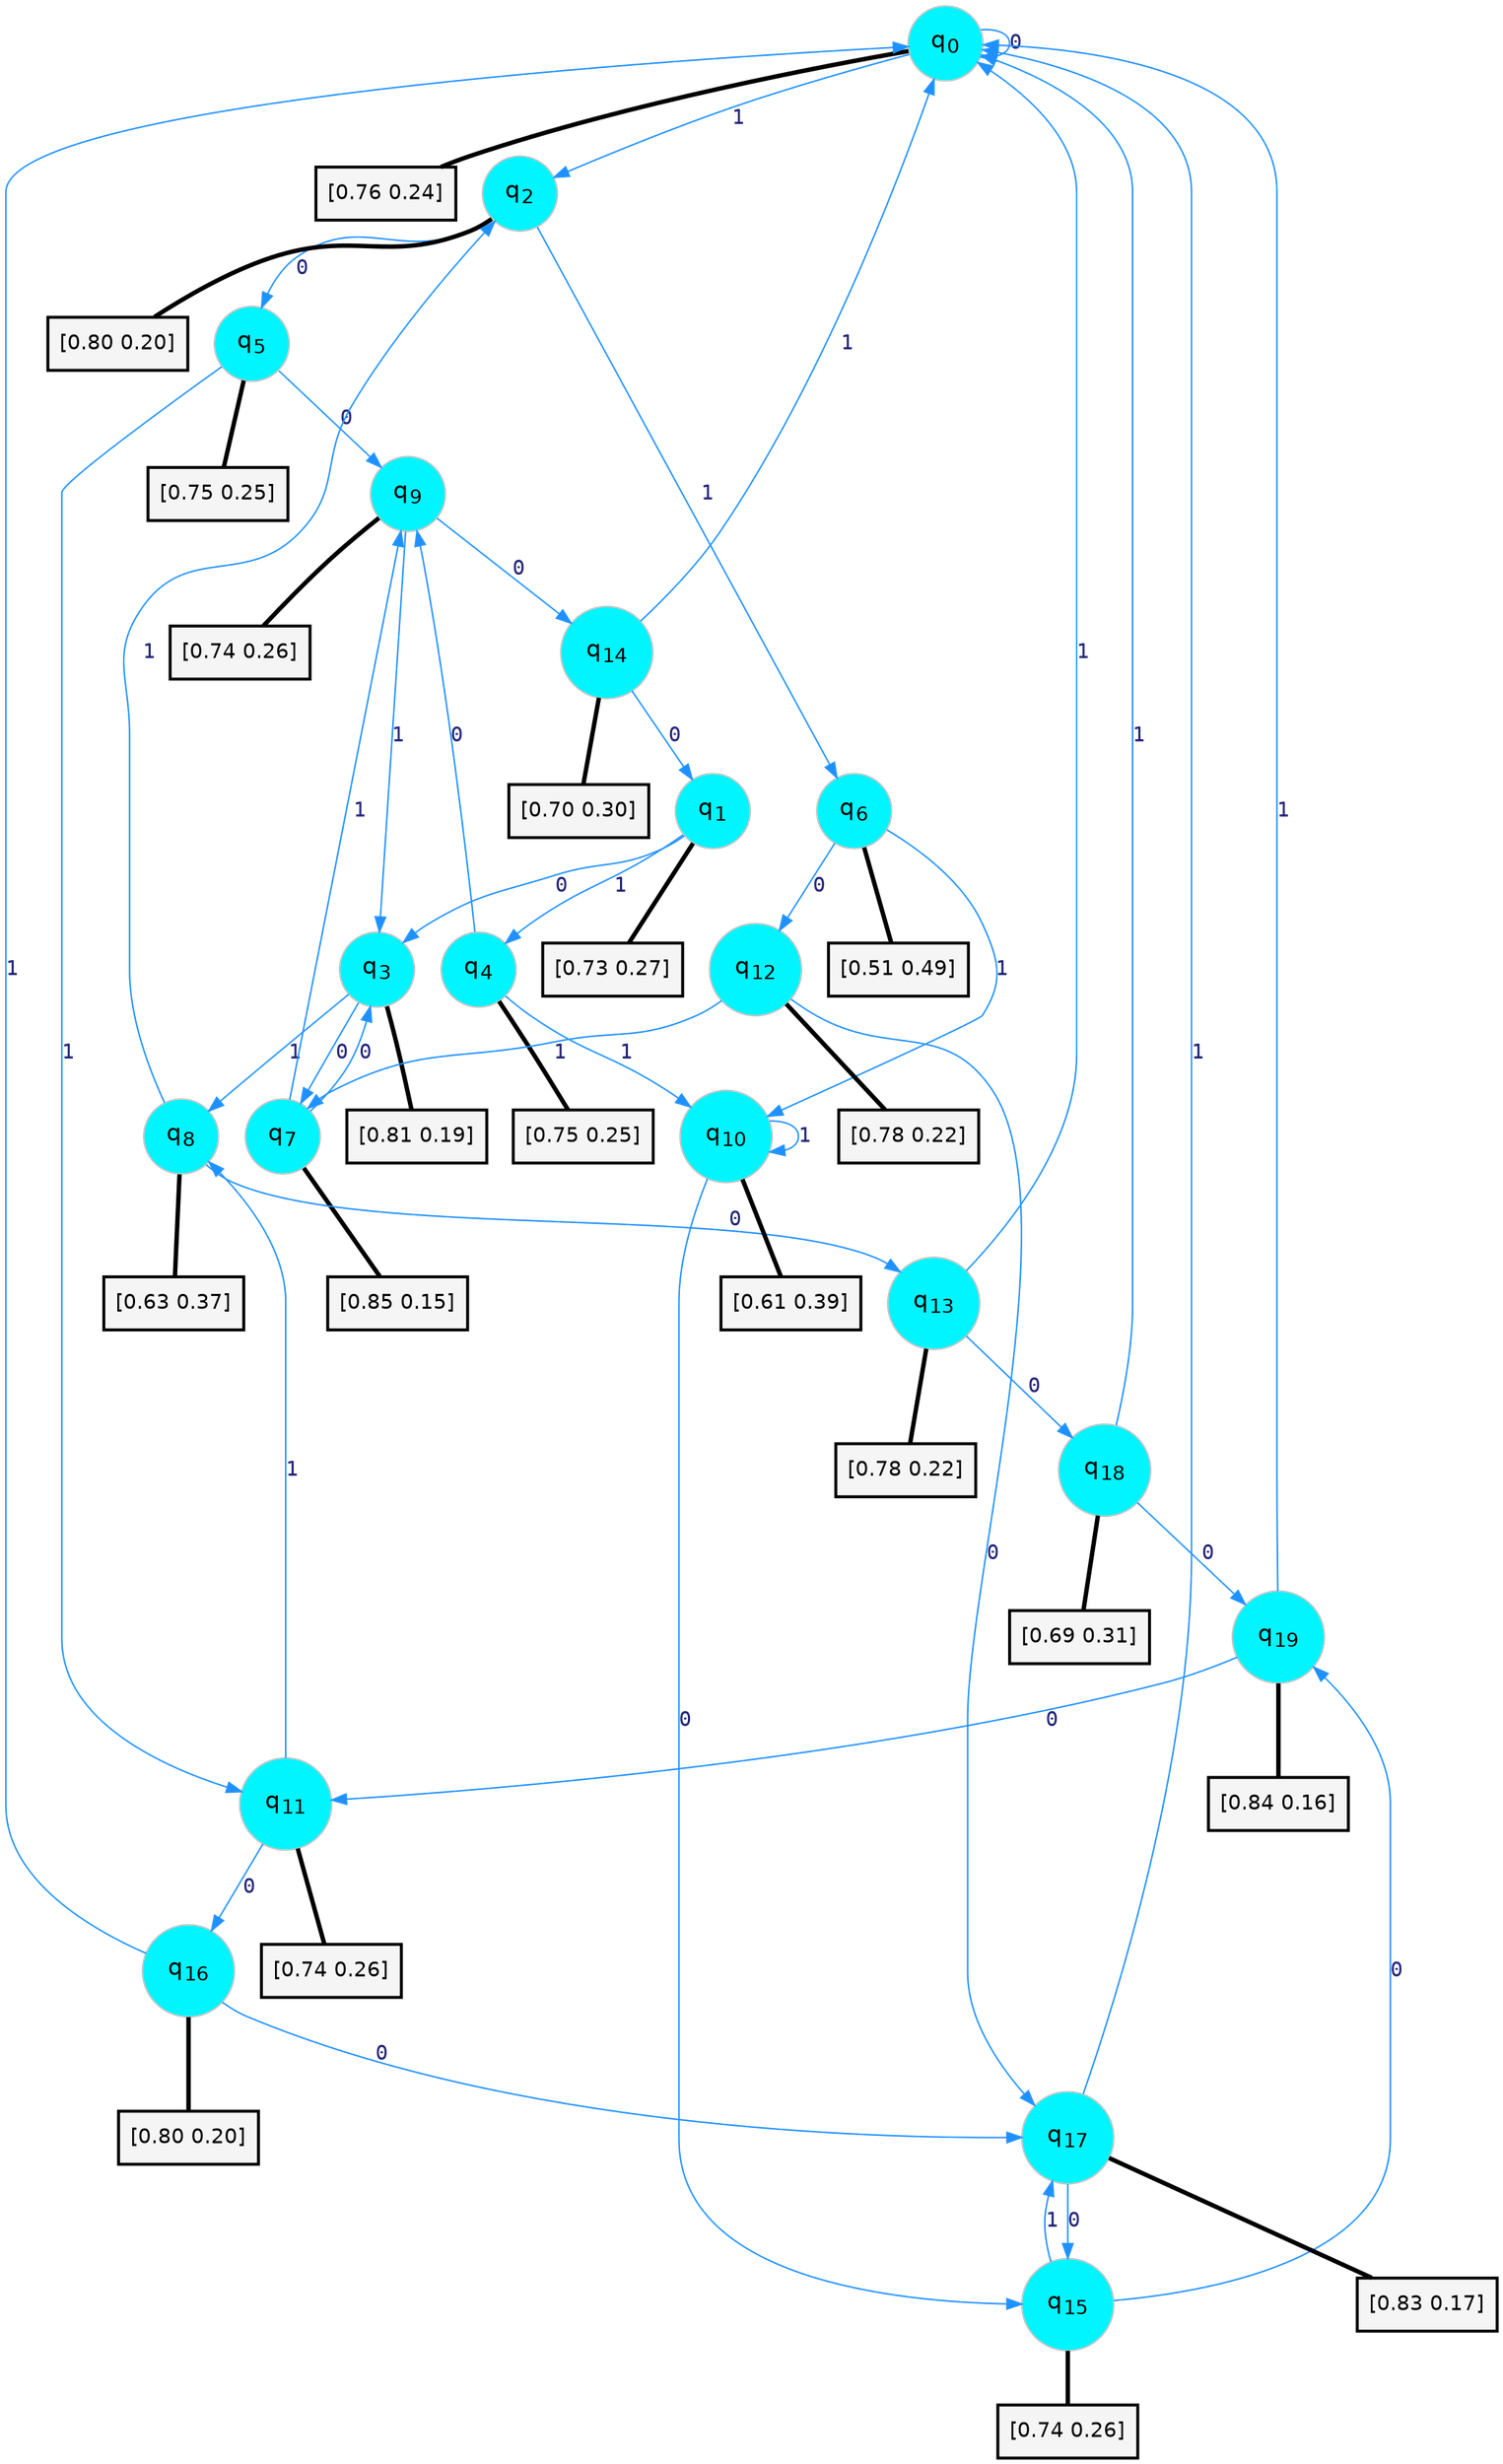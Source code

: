 digraph G {
graph [
bgcolor=transparent, dpi=300, rankdir=TD, size="40,25"];
node [
color=gray, fillcolor=turquoise1, fontcolor=black, fontname=Helvetica, fontsize=16, fontweight=bold, shape=circle, style=filled];
edge [
arrowsize=1, color=dodgerblue1, fontcolor=midnightblue, fontname=courier, fontweight=bold, penwidth=1, style=solid, weight=20];
0[label=<q<SUB>0</SUB>>];
1[label=<q<SUB>1</SUB>>];
2[label=<q<SUB>2</SUB>>];
3[label=<q<SUB>3</SUB>>];
4[label=<q<SUB>4</SUB>>];
5[label=<q<SUB>5</SUB>>];
6[label=<q<SUB>6</SUB>>];
7[label=<q<SUB>7</SUB>>];
8[label=<q<SUB>8</SUB>>];
9[label=<q<SUB>9</SUB>>];
10[label=<q<SUB>10</SUB>>];
11[label=<q<SUB>11</SUB>>];
12[label=<q<SUB>12</SUB>>];
13[label=<q<SUB>13</SUB>>];
14[label=<q<SUB>14</SUB>>];
15[label=<q<SUB>15</SUB>>];
16[label=<q<SUB>16</SUB>>];
17[label=<q<SUB>17</SUB>>];
18[label=<q<SUB>18</SUB>>];
19[label=<q<SUB>19</SUB>>];
20[label="[0.76 0.24]", shape=box,fontcolor=black, fontname=Helvetica, fontsize=14, penwidth=2, fillcolor=whitesmoke,color=black];
21[label="[0.73 0.27]", shape=box,fontcolor=black, fontname=Helvetica, fontsize=14, penwidth=2, fillcolor=whitesmoke,color=black];
22[label="[0.80 0.20]", shape=box,fontcolor=black, fontname=Helvetica, fontsize=14, penwidth=2, fillcolor=whitesmoke,color=black];
23[label="[0.81 0.19]", shape=box,fontcolor=black, fontname=Helvetica, fontsize=14, penwidth=2, fillcolor=whitesmoke,color=black];
24[label="[0.75 0.25]", shape=box,fontcolor=black, fontname=Helvetica, fontsize=14, penwidth=2, fillcolor=whitesmoke,color=black];
25[label="[0.75 0.25]", shape=box,fontcolor=black, fontname=Helvetica, fontsize=14, penwidth=2, fillcolor=whitesmoke,color=black];
26[label="[0.51 0.49]", shape=box,fontcolor=black, fontname=Helvetica, fontsize=14, penwidth=2, fillcolor=whitesmoke,color=black];
27[label="[0.85 0.15]", shape=box,fontcolor=black, fontname=Helvetica, fontsize=14, penwidth=2, fillcolor=whitesmoke,color=black];
28[label="[0.63 0.37]", shape=box,fontcolor=black, fontname=Helvetica, fontsize=14, penwidth=2, fillcolor=whitesmoke,color=black];
29[label="[0.74 0.26]", shape=box,fontcolor=black, fontname=Helvetica, fontsize=14, penwidth=2, fillcolor=whitesmoke,color=black];
30[label="[0.61 0.39]", shape=box,fontcolor=black, fontname=Helvetica, fontsize=14, penwidth=2, fillcolor=whitesmoke,color=black];
31[label="[0.74 0.26]", shape=box,fontcolor=black, fontname=Helvetica, fontsize=14, penwidth=2, fillcolor=whitesmoke,color=black];
32[label="[0.78 0.22]", shape=box,fontcolor=black, fontname=Helvetica, fontsize=14, penwidth=2, fillcolor=whitesmoke,color=black];
33[label="[0.78 0.22]", shape=box,fontcolor=black, fontname=Helvetica, fontsize=14, penwidth=2, fillcolor=whitesmoke,color=black];
34[label="[0.70 0.30]", shape=box,fontcolor=black, fontname=Helvetica, fontsize=14, penwidth=2, fillcolor=whitesmoke,color=black];
35[label="[0.74 0.26]", shape=box,fontcolor=black, fontname=Helvetica, fontsize=14, penwidth=2, fillcolor=whitesmoke,color=black];
36[label="[0.80 0.20]", shape=box,fontcolor=black, fontname=Helvetica, fontsize=14, penwidth=2, fillcolor=whitesmoke,color=black];
37[label="[0.83 0.17]", shape=box,fontcolor=black, fontname=Helvetica, fontsize=14, penwidth=2, fillcolor=whitesmoke,color=black];
38[label="[0.69 0.31]", shape=box,fontcolor=black, fontname=Helvetica, fontsize=14, penwidth=2, fillcolor=whitesmoke,color=black];
39[label="[0.84 0.16]", shape=box,fontcolor=black, fontname=Helvetica, fontsize=14, penwidth=2, fillcolor=whitesmoke,color=black];
0->0 [label=0];
0->2 [label=1];
0->20 [arrowhead=none, penwidth=3,color=black];
1->3 [label=0];
1->4 [label=1];
1->21 [arrowhead=none, penwidth=3,color=black];
2->5 [label=0];
2->6 [label=1];
2->22 [arrowhead=none, penwidth=3,color=black];
3->7 [label=0];
3->8 [label=1];
3->23 [arrowhead=none, penwidth=3,color=black];
4->9 [label=0];
4->10 [label=1];
4->24 [arrowhead=none, penwidth=3,color=black];
5->9 [label=0];
5->11 [label=1];
5->25 [arrowhead=none, penwidth=3,color=black];
6->12 [label=0];
6->10 [label=1];
6->26 [arrowhead=none, penwidth=3,color=black];
7->3 [label=0];
7->9 [label=1];
7->27 [arrowhead=none, penwidth=3,color=black];
8->13 [label=0];
8->2 [label=1];
8->28 [arrowhead=none, penwidth=3,color=black];
9->14 [label=0];
9->3 [label=1];
9->29 [arrowhead=none, penwidth=3,color=black];
10->15 [label=0];
10->10 [label=1];
10->30 [arrowhead=none, penwidth=3,color=black];
11->16 [label=0];
11->8 [label=1];
11->31 [arrowhead=none, penwidth=3,color=black];
12->17 [label=0];
12->7 [label=1];
12->32 [arrowhead=none, penwidth=3,color=black];
13->18 [label=0];
13->0 [label=1];
13->33 [arrowhead=none, penwidth=3,color=black];
14->1 [label=0];
14->0 [label=1];
14->34 [arrowhead=none, penwidth=3,color=black];
15->19 [label=0];
15->17 [label=1];
15->35 [arrowhead=none, penwidth=3,color=black];
16->17 [label=0];
16->0 [label=1];
16->36 [arrowhead=none, penwidth=3,color=black];
17->15 [label=0];
17->0 [label=1];
17->37 [arrowhead=none, penwidth=3,color=black];
18->19 [label=0];
18->0 [label=1];
18->38 [arrowhead=none, penwidth=3,color=black];
19->11 [label=0];
19->0 [label=1];
19->39 [arrowhead=none, penwidth=3,color=black];
}

